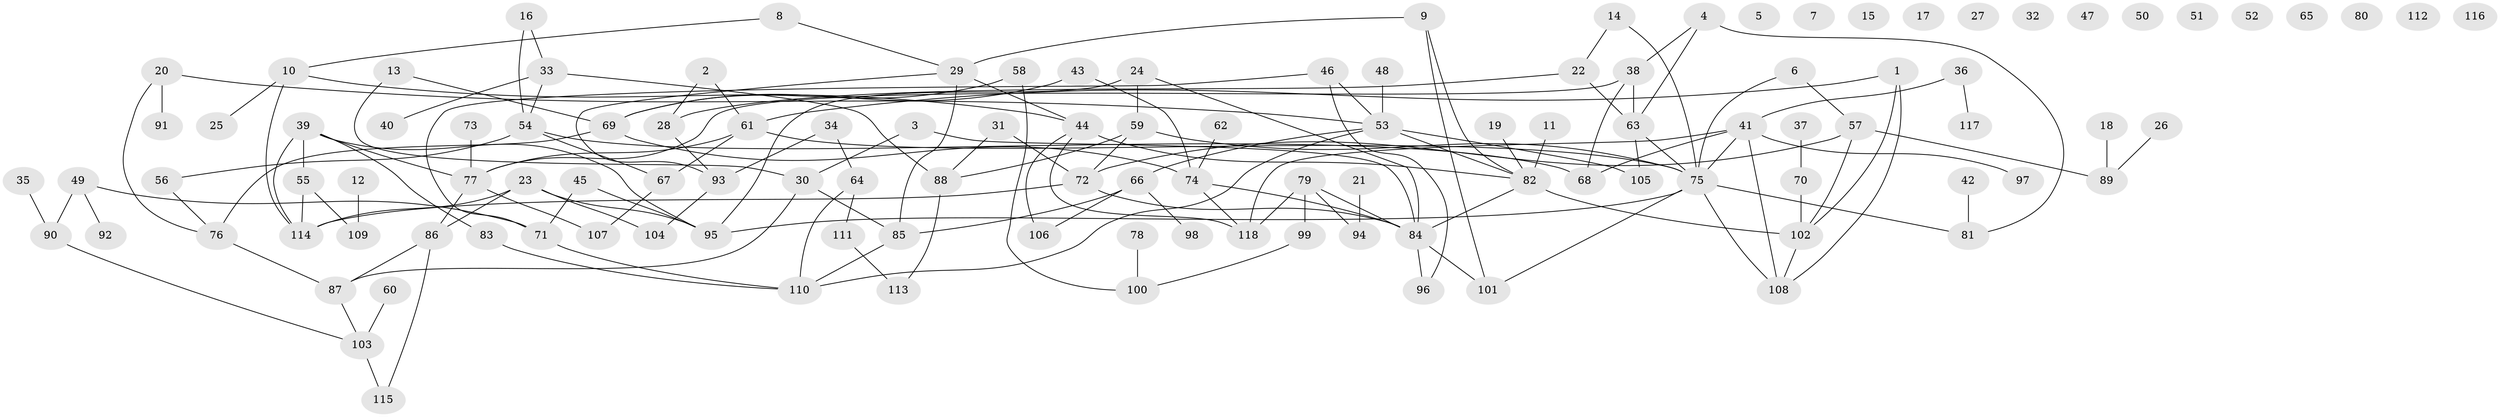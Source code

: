 // coarse degree distribution, {7: 0.017543859649122806, 2: 0.2982456140350877, 3: 0.10526315789473684, 9: 0.03508771929824561, 8: 0.017543859649122806, 4: 0.12280701754385964, 1: 0.21052631578947367, 6: 0.07017543859649122, 11: 0.017543859649122806, 5: 0.10526315789473684}
// Generated by graph-tools (version 1.1) at 2025/48/03/04/25 22:48:19]
// undirected, 118 vertices, 157 edges
graph export_dot {
  node [color=gray90,style=filled];
  1;
  2;
  3;
  4;
  5;
  6;
  7;
  8;
  9;
  10;
  11;
  12;
  13;
  14;
  15;
  16;
  17;
  18;
  19;
  20;
  21;
  22;
  23;
  24;
  25;
  26;
  27;
  28;
  29;
  30;
  31;
  32;
  33;
  34;
  35;
  36;
  37;
  38;
  39;
  40;
  41;
  42;
  43;
  44;
  45;
  46;
  47;
  48;
  49;
  50;
  51;
  52;
  53;
  54;
  55;
  56;
  57;
  58;
  59;
  60;
  61;
  62;
  63;
  64;
  65;
  66;
  67;
  68;
  69;
  70;
  71;
  72;
  73;
  74;
  75;
  76;
  77;
  78;
  79;
  80;
  81;
  82;
  83;
  84;
  85;
  86;
  87;
  88;
  89;
  90;
  91;
  92;
  93;
  94;
  95;
  96;
  97;
  98;
  99;
  100;
  101;
  102;
  103;
  104;
  105;
  106;
  107;
  108;
  109;
  110;
  111;
  112;
  113;
  114;
  115;
  116;
  117;
  118;
  1 -- 61;
  1 -- 102;
  1 -- 108;
  2 -- 28;
  2 -- 61;
  3 -- 30;
  3 -- 84;
  4 -- 38;
  4 -- 63;
  4 -- 81;
  6 -- 57;
  6 -- 75;
  8 -- 10;
  8 -- 29;
  9 -- 29;
  9 -- 82;
  9 -- 101;
  10 -- 25;
  10 -- 44;
  10 -- 114;
  11 -- 82;
  12 -- 109;
  13 -- 30;
  13 -- 69;
  14 -- 22;
  14 -- 75;
  16 -- 33;
  16 -- 54;
  18 -- 89;
  19 -- 82;
  20 -- 53;
  20 -- 76;
  20 -- 91;
  21 -- 94;
  22 -- 28;
  22 -- 63;
  23 -- 86;
  23 -- 95;
  23 -- 104;
  23 -- 114;
  24 -- 59;
  24 -- 84;
  24 -- 95;
  26 -- 89;
  28 -- 93;
  29 -- 44;
  29 -- 85;
  29 -- 93;
  30 -- 85;
  30 -- 87;
  31 -- 72;
  31 -- 88;
  33 -- 40;
  33 -- 54;
  33 -- 88;
  34 -- 64;
  34 -- 93;
  35 -- 90;
  36 -- 41;
  36 -- 117;
  37 -- 70;
  38 -- 63;
  38 -- 68;
  38 -- 77;
  39 -- 55;
  39 -- 77;
  39 -- 83;
  39 -- 95;
  39 -- 114;
  41 -- 68;
  41 -- 75;
  41 -- 97;
  41 -- 108;
  41 -- 118;
  42 -- 81;
  43 -- 69;
  43 -- 74;
  44 -- 82;
  44 -- 106;
  44 -- 118;
  45 -- 71;
  45 -- 95;
  46 -- 53;
  46 -- 71;
  46 -- 96;
  48 -- 53;
  49 -- 71;
  49 -- 90;
  49 -- 92;
  53 -- 66;
  53 -- 82;
  53 -- 105;
  53 -- 110;
  54 -- 56;
  54 -- 67;
  54 -- 68;
  55 -- 109;
  55 -- 114;
  56 -- 76;
  57 -- 72;
  57 -- 89;
  57 -- 102;
  58 -- 69;
  58 -- 100;
  59 -- 72;
  59 -- 75;
  59 -- 88;
  60 -- 103;
  61 -- 67;
  61 -- 75;
  61 -- 77;
  62 -- 74;
  63 -- 75;
  63 -- 105;
  64 -- 110;
  64 -- 111;
  66 -- 85;
  66 -- 98;
  66 -- 106;
  67 -- 107;
  69 -- 74;
  69 -- 76;
  70 -- 102;
  71 -- 110;
  72 -- 84;
  72 -- 114;
  73 -- 77;
  74 -- 84;
  74 -- 118;
  75 -- 81;
  75 -- 95;
  75 -- 101;
  75 -- 108;
  76 -- 87;
  77 -- 86;
  77 -- 107;
  78 -- 100;
  79 -- 84;
  79 -- 94;
  79 -- 99;
  79 -- 118;
  82 -- 84;
  82 -- 102;
  83 -- 110;
  84 -- 96;
  84 -- 101;
  85 -- 110;
  86 -- 87;
  86 -- 115;
  87 -- 103;
  88 -- 113;
  90 -- 103;
  93 -- 104;
  99 -- 100;
  102 -- 108;
  103 -- 115;
  111 -- 113;
}
